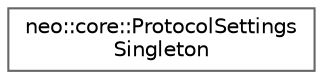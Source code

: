 digraph "Graphical Class Hierarchy"
{
 // LATEX_PDF_SIZE
  bgcolor="transparent";
  edge [fontname=Helvetica,fontsize=10,labelfontname=Helvetica,labelfontsize=10];
  node [fontname=Helvetica,fontsize=10,shape=box,height=0.2,width=0.4];
  rankdir="LR";
  Node0 [id="Node000000",label="neo::core::ProtocolSettings\lSingleton",height=0.2,width=0.4,color="grey40", fillcolor="white", style="filled",URL="$classneo_1_1core_1_1_protocol_settings_singleton.html",tooltip="Global protocol settings instance (C# compatible)"];
}
